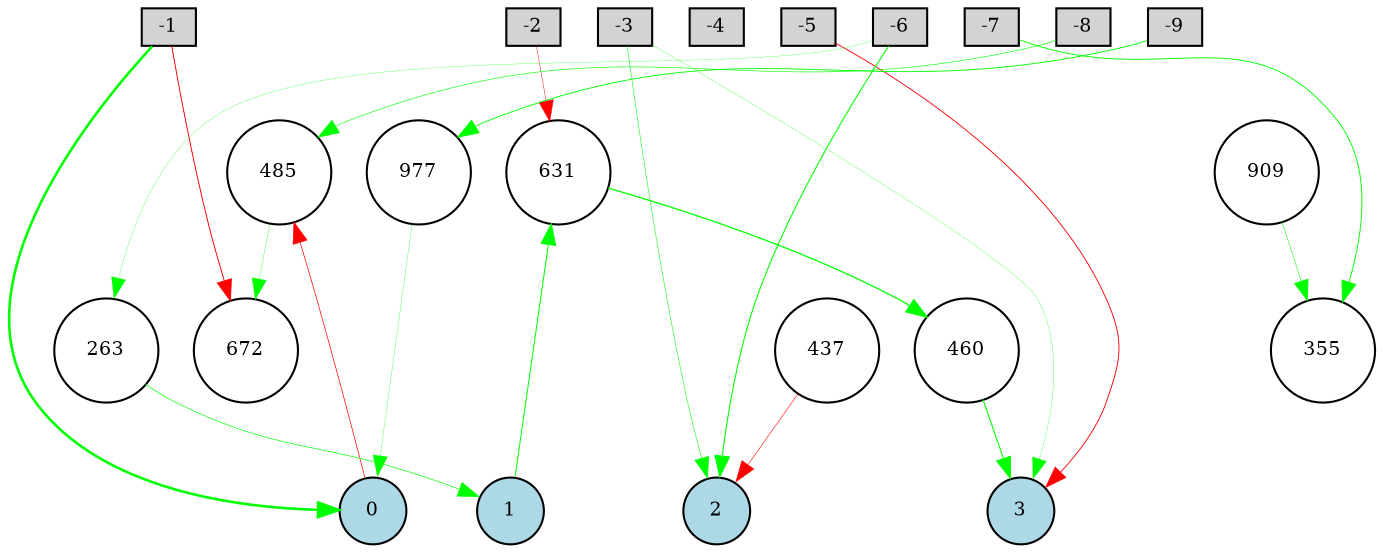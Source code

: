 digraph {
	node [fontsize=9 height=0.2 shape=circle width=0.2]
	subgraph inputs {
		node [shape=box style=filled]
		rank=source
		-1 [fillcolor=lightgray]
		-2 [fillcolor=lightgray]
		-1 -> -2 [style=invis]
		-3 [fillcolor=lightgray]
		-2 -> -3 [style=invis]
		-4 [fillcolor=lightgray]
		-3 -> -4 [style=invis]
		-5 [fillcolor=lightgray]
		-4 -> -5 [style=invis]
		-6 [fillcolor=lightgray]
		-5 -> -6 [style=invis]
		-7 [fillcolor=lightgray]
		-6 -> -7 [style=invis]
		-8 [fillcolor=lightgray]
		-7 -> -8 [style=invis]
		-9 [fillcolor=lightgray]
		-8 -> -9 [style=invis]
	}
	subgraph outputs {
		node [style=filled]
		rank=sink
		0 [fillcolor=lightblue fontsize=9 height=0.2 shape=circle width=0.2]
		1 [fillcolor=lightblue fontsize=9 height=0.2 shape=circle width=0.2]
		0 -> 1 [style=invis]
		2 [fillcolor=lightblue fontsize=9 height=0.2 shape=circle width=0.2]
		1 -> 2 [style=invis]
		3 [fillcolor=lightblue fontsize=9 height=0.2 shape=circle width=0.2]
		2 -> 3 [style=invis]
	}
	263 [fillcolor=white style=filled]
	460 [fillcolor=white style=filled]
	977 [fillcolor=white style=filled]
	437 [fillcolor=white style=filled]
	631 [fillcolor=white style=filled]
	-3 -> 3 [color=green penwidth=0.13831771300612888 style=solid]
	-1 -> 0 [color=green penwidth=1.2355915156773274 style=solid]
	-6 -> 263 [color=green penwidth=0.13288278130309975 style=solid]
	-5 -> 3 [color=red penwidth=0.4322280305131324 style=solid]
	437 -> 2 [color=red penwidth=0.27323721405277057 style=solid]
	460 -> 3 [color=green penwidth=0.5142864029329237 style=solid]
	-6 -> 2 [color=green penwidth=0.5134413103391726 style=solid]
	-7 -> 355 [color=green penwidth=0.4409929393369916 style=solid]
	263 -> 1 [color=green penwidth=0.3280996098033234 style=solid]
	631 -> 460 [color=green penwidth=0.6135075254081582 style=solid]
	-3 -> 2 [color=green penwidth=0.26104752084953464 style=solid]
	-1 -> 672 [color=red penwidth=0.45441328927163493 style=solid]
	0 -> 485 [color=red penwidth=0.33793911241551045 style=solid]
	-8 -> 485 [color=green penwidth=0.2967224597998154 style=solid]
	1 -> 631 [color=green penwidth=0.48137453259182106 style=solid]
	909 -> 355 [color=green penwidth=0.2535529603566862 style=solid]
	-2 -> 631 [color=red penwidth=0.21858858739500187 style=solid]
	485 -> 672 [color=green penwidth=0.16078227812788382 style=solid]
	-9 -> 977 [color=green penwidth=0.43115903679559087 style=solid]
	977 -> 0 [color=green penwidth=0.14782660810600917 style=solid]
}
